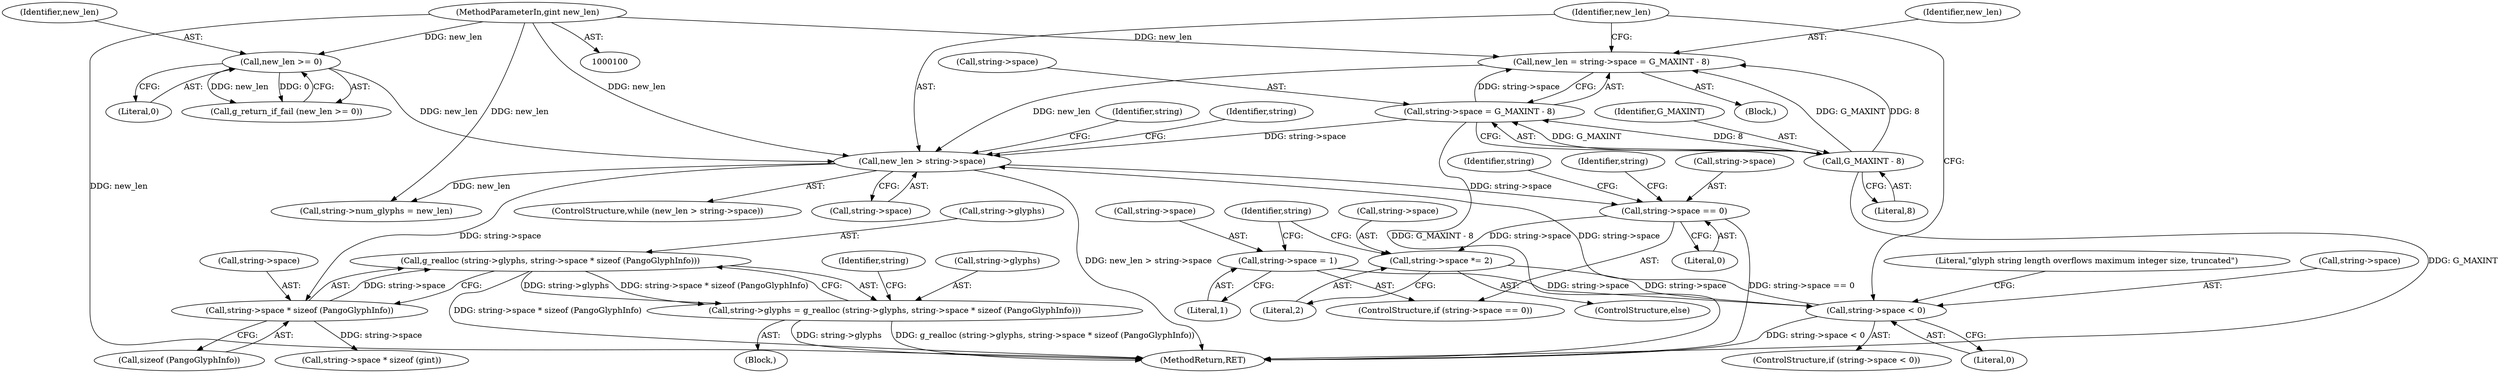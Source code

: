 digraph "1_pango_4de30e5500eaeb49f4bf0b7a07f718e149a2ed5e@API" {
"1000154" [label="(Call,g_realloc (string->glyphs, string->space * sizeof (PangoGlyphInfo)))"];
"1000158" [label="(Call,string->space * sizeof (PangoGlyphInfo))"];
"1000109" [label="(Call,new_len > string->space)"];
"1000141" [label="(Call,new_len = string->space = G_MAXINT - 8)"];
"1000102" [label="(MethodParameterIn,gint new_len)"];
"1000143" [label="(Call,string->space = G_MAXINT - 8)"];
"1000147" [label="(Call,G_MAXINT - 8)"];
"1000105" [label="(Call,new_len >= 0)"];
"1000133" [label="(Call,string->space < 0)"];
"1000121" [label="(Call,string->space = 1)"];
"1000127" [label="(Call,string->space *= 2)"];
"1000116" [label="(Call,string->space == 0)"];
"1000150" [label="(Call,string->glyphs = g_realloc (string->glyphs, string->space * sizeof (PangoGlyphInfo)))"];
"1000166" [label="(Identifier,string)"];
"1000126" [label="(ControlStructure,else)"];
"1000128" [label="(Call,string->space)"];
"1000122" [label="(Call,string->space)"];
"1000151" [label="(Call,string->glyphs)"];
"1000143" [label="(Call,string->space = G_MAXINT - 8)"];
"1000137" [label="(Literal,0)"];
"1000155" [label="(Call,string->glyphs)"];
"1000104" [label="(Call,g_return_if_fail (new_len >= 0))"];
"1000111" [label="(Call,string->space)"];
"1000109" [label="(Call,new_len > string->space)"];
"1000141" [label="(Call,new_len = string->space = G_MAXINT - 8)"];
"1000140" [label="(Literal,\"glyph string length overflows maximum integer size, truncated\")"];
"1000117" [label="(Call,string->space)"];
"1000110" [label="(Identifier,new_len)"];
"1000120" [label="(Literal,0)"];
"1000142" [label="(Identifier,new_len)"];
"1000118" [label="(Identifier,string)"];
"1000138" [label="(Block,)"];
"1000108" [label="(ControlStructure,while (new_len > string->space))"];
"1000147" [label="(Call,G_MAXINT - 8)"];
"1000148" [label="(Identifier,G_MAXINT)"];
"1000135" [label="(Identifier,string)"];
"1000183" [label="(MethodReturn,RET)"];
"1000129" [label="(Identifier,string)"];
"1000178" [label="(Call,string->num_glyphs = new_len)"];
"1000133" [label="(Call,string->space < 0)"];
"1000131" [label="(Literal,2)"];
"1000107" [label="(Literal,0)"];
"1000159" [label="(Call,string->space)"];
"1000125" [label="(Literal,1)"];
"1000162" [label="(Call,sizeof (PangoGlyphInfo))"];
"1000127" [label="(Call,string->space *= 2)"];
"1000103" [label="(Block,)"];
"1000106" [label="(Identifier,new_len)"];
"1000102" [label="(MethodParameterIn,gint new_len)"];
"1000149" [label="(Literal,8)"];
"1000116" [label="(Call,string->space == 0)"];
"1000154" [label="(Call,g_realloc (string->glyphs, string->space * sizeof (PangoGlyphInfo)))"];
"1000115" [label="(ControlStructure,if (string->space == 0))"];
"1000134" [label="(Call,string->space)"];
"1000152" [label="(Identifier,string)"];
"1000132" [label="(ControlStructure,if (string->space < 0))"];
"1000150" [label="(Call,string->glyphs = g_realloc (string->glyphs, string->space * sizeof (PangoGlyphInfo)))"];
"1000105" [label="(Call,new_len >= 0)"];
"1000158" [label="(Call,string->space * sizeof (PangoGlyphInfo))"];
"1000172" [label="(Call,string->space * sizeof (gint))"];
"1000121" [label="(Call,string->space = 1)"];
"1000123" [label="(Identifier,string)"];
"1000144" [label="(Call,string->space)"];
"1000154" -> "1000150"  [label="AST: "];
"1000154" -> "1000158"  [label="CFG: "];
"1000155" -> "1000154"  [label="AST: "];
"1000158" -> "1000154"  [label="AST: "];
"1000150" -> "1000154"  [label="CFG: "];
"1000154" -> "1000183"  [label="DDG: string->space * sizeof (PangoGlyphInfo)"];
"1000154" -> "1000150"  [label="DDG: string->glyphs"];
"1000154" -> "1000150"  [label="DDG: string->space * sizeof (PangoGlyphInfo)"];
"1000158" -> "1000154"  [label="DDG: string->space"];
"1000158" -> "1000162"  [label="CFG: "];
"1000159" -> "1000158"  [label="AST: "];
"1000162" -> "1000158"  [label="AST: "];
"1000109" -> "1000158"  [label="DDG: string->space"];
"1000158" -> "1000172"  [label="DDG: string->space"];
"1000109" -> "1000108"  [label="AST: "];
"1000109" -> "1000111"  [label="CFG: "];
"1000110" -> "1000109"  [label="AST: "];
"1000111" -> "1000109"  [label="AST: "];
"1000118" -> "1000109"  [label="CFG: "];
"1000152" -> "1000109"  [label="CFG: "];
"1000109" -> "1000183"  [label="DDG: new_len > string->space"];
"1000141" -> "1000109"  [label="DDG: new_len"];
"1000105" -> "1000109"  [label="DDG: new_len"];
"1000102" -> "1000109"  [label="DDG: new_len"];
"1000143" -> "1000109"  [label="DDG: string->space"];
"1000133" -> "1000109"  [label="DDG: string->space"];
"1000109" -> "1000116"  [label="DDG: string->space"];
"1000109" -> "1000178"  [label="DDG: new_len"];
"1000141" -> "1000138"  [label="AST: "];
"1000141" -> "1000143"  [label="CFG: "];
"1000142" -> "1000141"  [label="AST: "];
"1000143" -> "1000141"  [label="AST: "];
"1000110" -> "1000141"  [label="CFG: "];
"1000102" -> "1000141"  [label="DDG: new_len"];
"1000143" -> "1000141"  [label="DDG: string->space"];
"1000147" -> "1000141"  [label="DDG: G_MAXINT"];
"1000147" -> "1000141"  [label="DDG: 8"];
"1000102" -> "1000100"  [label="AST: "];
"1000102" -> "1000183"  [label="DDG: new_len"];
"1000102" -> "1000105"  [label="DDG: new_len"];
"1000102" -> "1000178"  [label="DDG: new_len"];
"1000143" -> "1000147"  [label="CFG: "];
"1000144" -> "1000143"  [label="AST: "];
"1000147" -> "1000143"  [label="AST: "];
"1000143" -> "1000183"  [label="DDG: G_MAXINT - 8"];
"1000147" -> "1000143"  [label="DDG: G_MAXINT"];
"1000147" -> "1000143"  [label="DDG: 8"];
"1000147" -> "1000149"  [label="CFG: "];
"1000148" -> "1000147"  [label="AST: "];
"1000149" -> "1000147"  [label="AST: "];
"1000147" -> "1000183"  [label="DDG: G_MAXINT"];
"1000105" -> "1000104"  [label="AST: "];
"1000105" -> "1000107"  [label="CFG: "];
"1000106" -> "1000105"  [label="AST: "];
"1000107" -> "1000105"  [label="AST: "];
"1000104" -> "1000105"  [label="CFG: "];
"1000105" -> "1000104"  [label="DDG: new_len"];
"1000105" -> "1000104"  [label="DDG: 0"];
"1000133" -> "1000132"  [label="AST: "];
"1000133" -> "1000137"  [label="CFG: "];
"1000134" -> "1000133"  [label="AST: "];
"1000137" -> "1000133"  [label="AST: "];
"1000110" -> "1000133"  [label="CFG: "];
"1000140" -> "1000133"  [label="CFG: "];
"1000133" -> "1000183"  [label="DDG: string->space < 0"];
"1000121" -> "1000133"  [label="DDG: string->space"];
"1000127" -> "1000133"  [label="DDG: string->space"];
"1000121" -> "1000115"  [label="AST: "];
"1000121" -> "1000125"  [label="CFG: "];
"1000122" -> "1000121"  [label="AST: "];
"1000125" -> "1000121"  [label="AST: "];
"1000135" -> "1000121"  [label="CFG: "];
"1000127" -> "1000126"  [label="AST: "];
"1000127" -> "1000131"  [label="CFG: "];
"1000128" -> "1000127"  [label="AST: "];
"1000131" -> "1000127"  [label="AST: "];
"1000135" -> "1000127"  [label="CFG: "];
"1000116" -> "1000127"  [label="DDG: string->space"];
"1000116" -> "1000115"  [label="AST: "];
"1000116" -> "1000120"  [label="CFG: "];
"1000117" -> "1000116"  [label="AST: "];
"1000120" -> "1000116"  [label="AST: "];
"1000123" -> "1000116"  [label="CFG: "];
"1000129" -> "1000116"  [label="CFG: "];
"1000116" -> "1000183"  [label="DDG: string->space == 0"];
"1000150" -> "1000103"  [label="AST: "];
"1000151" -> "1000150"  [label="AST: "];
"1000166" -> "1000150"  [label="CFG: "];
"1000150" -> "1000183"  [label="DDG: string->glyphs"];
"1000150" -> "1000183"  [label="DDG: g_realloc (string->glyphs, string->space * sizeof (PangoGlyphInfo))"];
}
